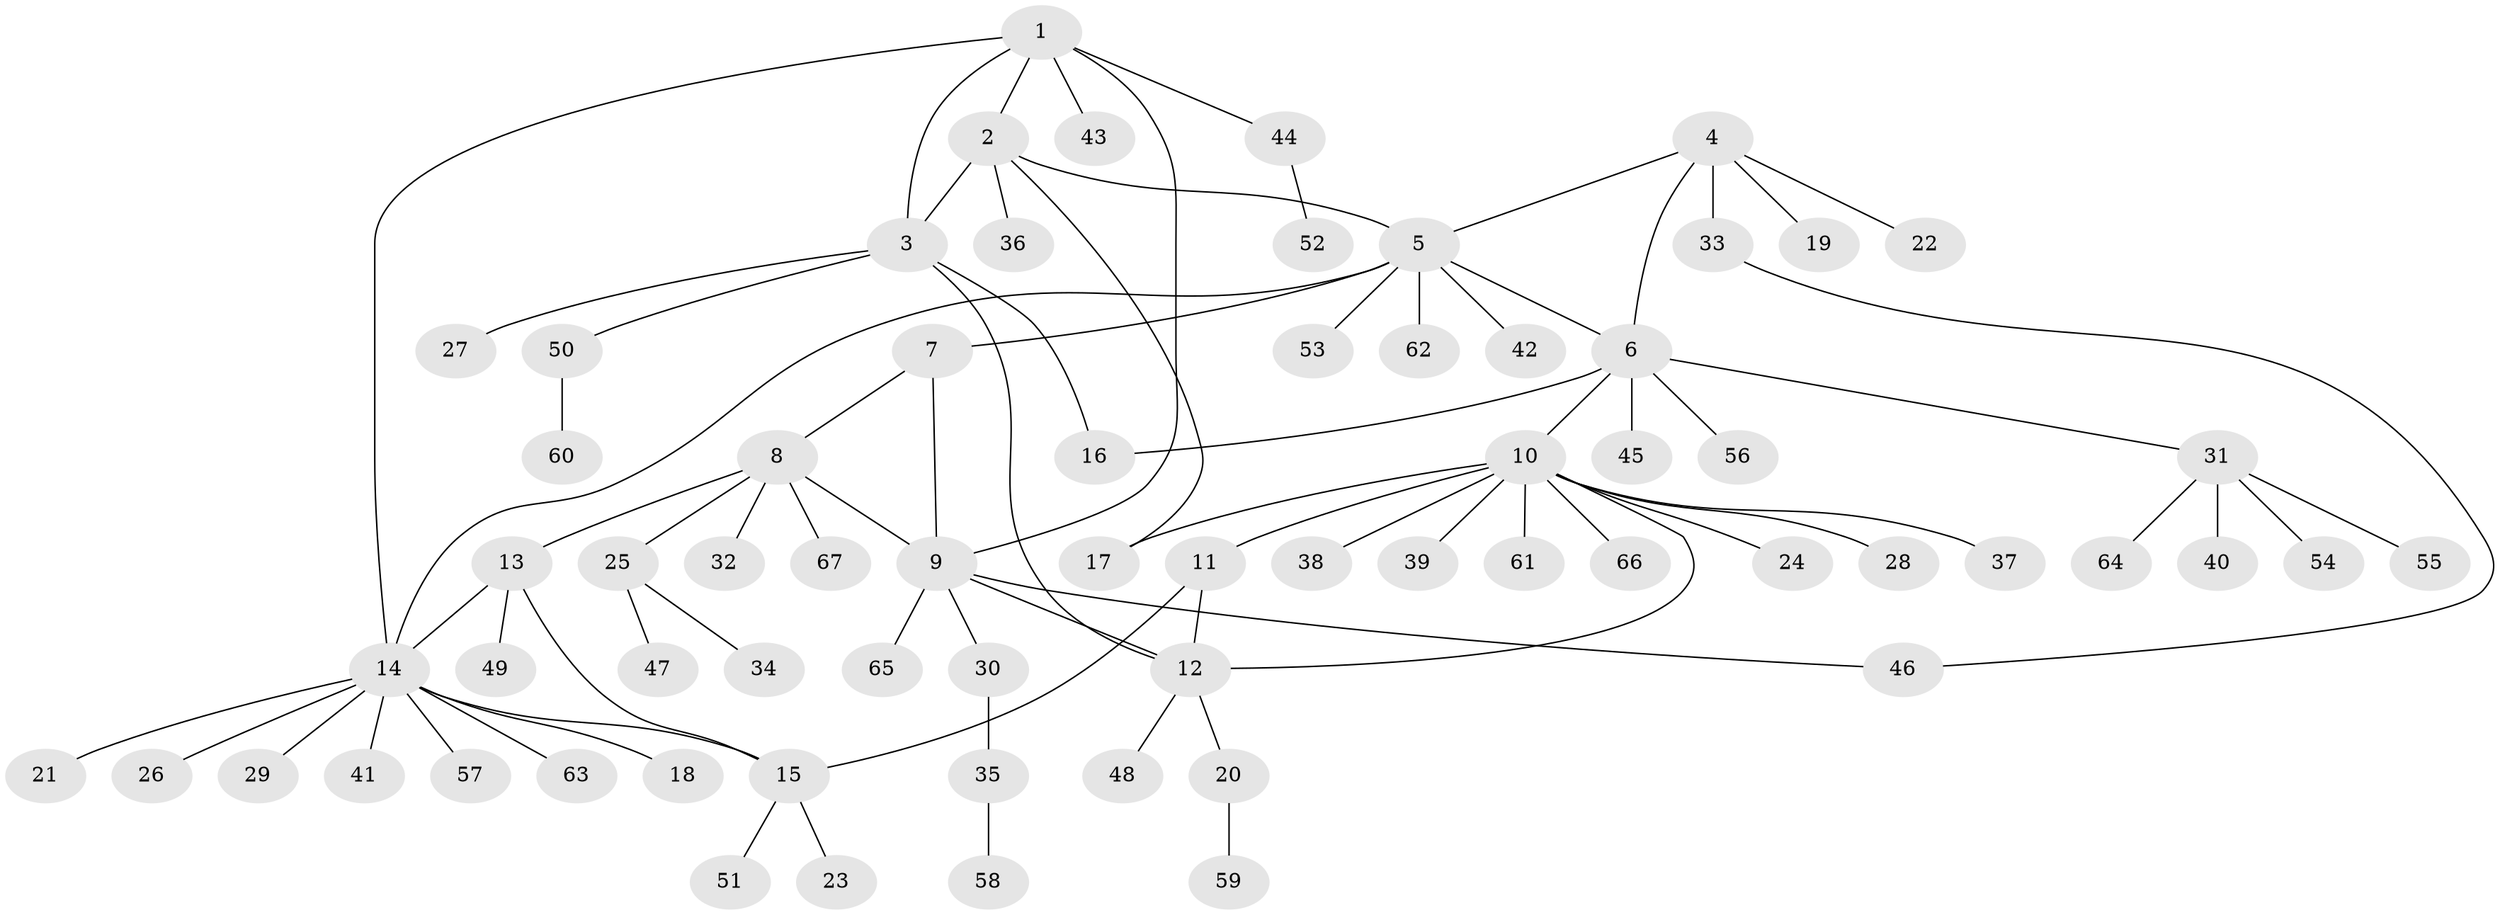 // Generated by graph-tools (version 1.1) at 2025/11/02/27/25 16:11:29]
// undirected, 67 vertices, 80 edges
graph export_dot {
graph [start="1"]
  node [color=gray90,style=filled];
  1;
  2;
  3;
  4;
  5;
  6;
  7;
  8;
  9;
  10;
  11;
  12;
  13;
  14;
  15;
  16;
  17;
  18;
  19;
  20;
  21;
  22;
  23;
  24;
  25;
  26;
  27;
  28;
  29;
  30;
  31;
  32;
  33;
  34;
  35;
  36;
  37;
  38;
  39;
  40;
  41;
  42;
  43;
  44;
  45;
  46;
  47;
  48;
  49;
  50;
  51;
  52;
  53;
  54;
  55;
  56;
  57;
  58;
  59;
  60;
  61;
  62;
  63;
  64;
  65;
  66;
  67;
  1 -- 2;
  1 -- 3;
  1 -- 9;
  1 -- 14;
  1 -- 43;
  1 -- 44;
  2 -- 3;
  2 -- 5;
  2 -- 17;
  2 -- 36;
  3 -- 12;
  3 -- 16;
  3 -- 27;
  3 -- 50;
  4 -- 5;
  4 -- 6;
  4 -- 19;
  4 -- 22;
  4 -- 33;
  5 -- 6;
  5 -- 7;
  5 -- 14;
  5 -- 42;
  5 -- 53;
  5 -- 62;
  6 -- 10;
  6 -- 16;
  6 -- 31;
  6 -- 45;
  6 -- 56;
  7 -- 8;
  7 -- 9;
  8 -- 9;
  8 -- 13;
  8 -- 25;
  8 -- 32;
  8 -- 67;
  9 -- 12;
  9 -- 30;
  9 -- 46;
  9 -- 65;
  10 -- 11;
  10 -- 12;
  10 -- 17;
  10 -- 24;
  10 -- 28;
  10 -- 37;
  10 -- 38;
  10 -- 39;
  10 -- 61;
  10 -- 66;
  11 -- 12;
  11 -- 15;
  12 -- 20;
  12 -- 48;
  13 -- 14;
  13 -- 15;
  13 -- 49;
  14 -- 15;
  14 -- 18;
  14 -- 21;
  14 -- 26;
  14 -- 29;
  14 -- 41;
  14 -- 57;
  14 -- 63;
  15 -- 23;
  15 -- 51;
  20 -- 59;
  25 -- 34;
  25 -- 47;
  30 -- 35;
  31 -- 40;
  31 -- 54;
  31 -- 55;
  31 -- 64;
  33 -- 46;
  35 -- 58;
  44 -- 52;
  50 -- 60;
}
